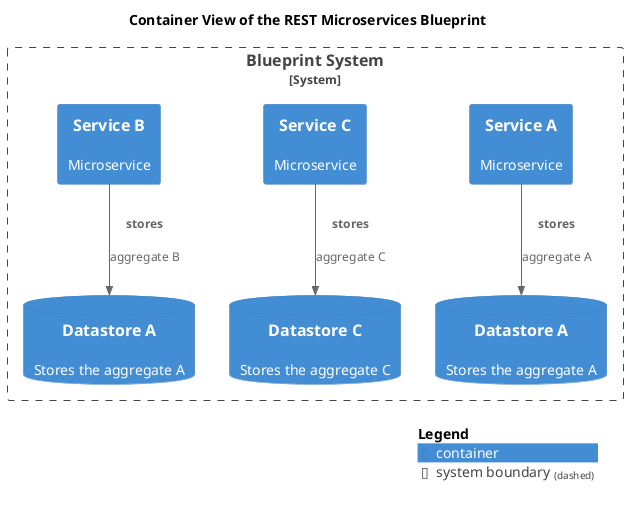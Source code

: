 @startuml container-view
!include <C4/C4_Container.puml>







title Container View of the REST Microservices Blueprint
System_Boundary(softwareDevelopment_architecture_blueprint_microservices_rest_system, "Blueprint System") {
  Container(softwareDevelopment_architecture_blueprint_microservices_rest_serviceA, "Service A", $descr="Microservice")
  ContainerDb(softwareDevelopment_architecture_blueprint_microservices_rest_datastoreA, "Datastore A", $descr="Stores the aggregate A")
  ContainerDb(softwareDevelopment_architecture_blueprint_microservices_rest_datastoreC, "Datastore C", $descr="Stores the aggregate C")
  Container(softwareDevelopment_architecture_blueprint_microservices_rest_serviceC, "Service C", $descr="Microservice")
  ContainerDb(softwareDevelopment_architecture_blueprint_microservices_rest_datastoreB, "Datastore A", $descr="Stores the aggregate A")
  Container(softwareDevelopment_architecture_blueprint_microservices_rest_serviceB, "Service B", $descr="Microservice")
}
Rel(softwareDevelopment_architecture_blueprint_microservices_rest_serviceC, softwareDevelopment_architecture_blueprint_microservices_rest_datastoreC, "stores", $descr="aggregate C")
Rel(softwareDevelopment_architecture_blueprint_microservices_rest_serviceB, softwareDevelopment_architecture_blueprint_microservices_rest_datastoreB, "stores", $descr="aggregate B")
Rel(softwareDevelopment_architecture_blueprint_microservices_rest_serviceA, softwareDevelopment_architecture_blueprint_microservices_rest_datastoreA, "stores", $descr="aggregate A")
SHOW_LEGEND()
@enduml
